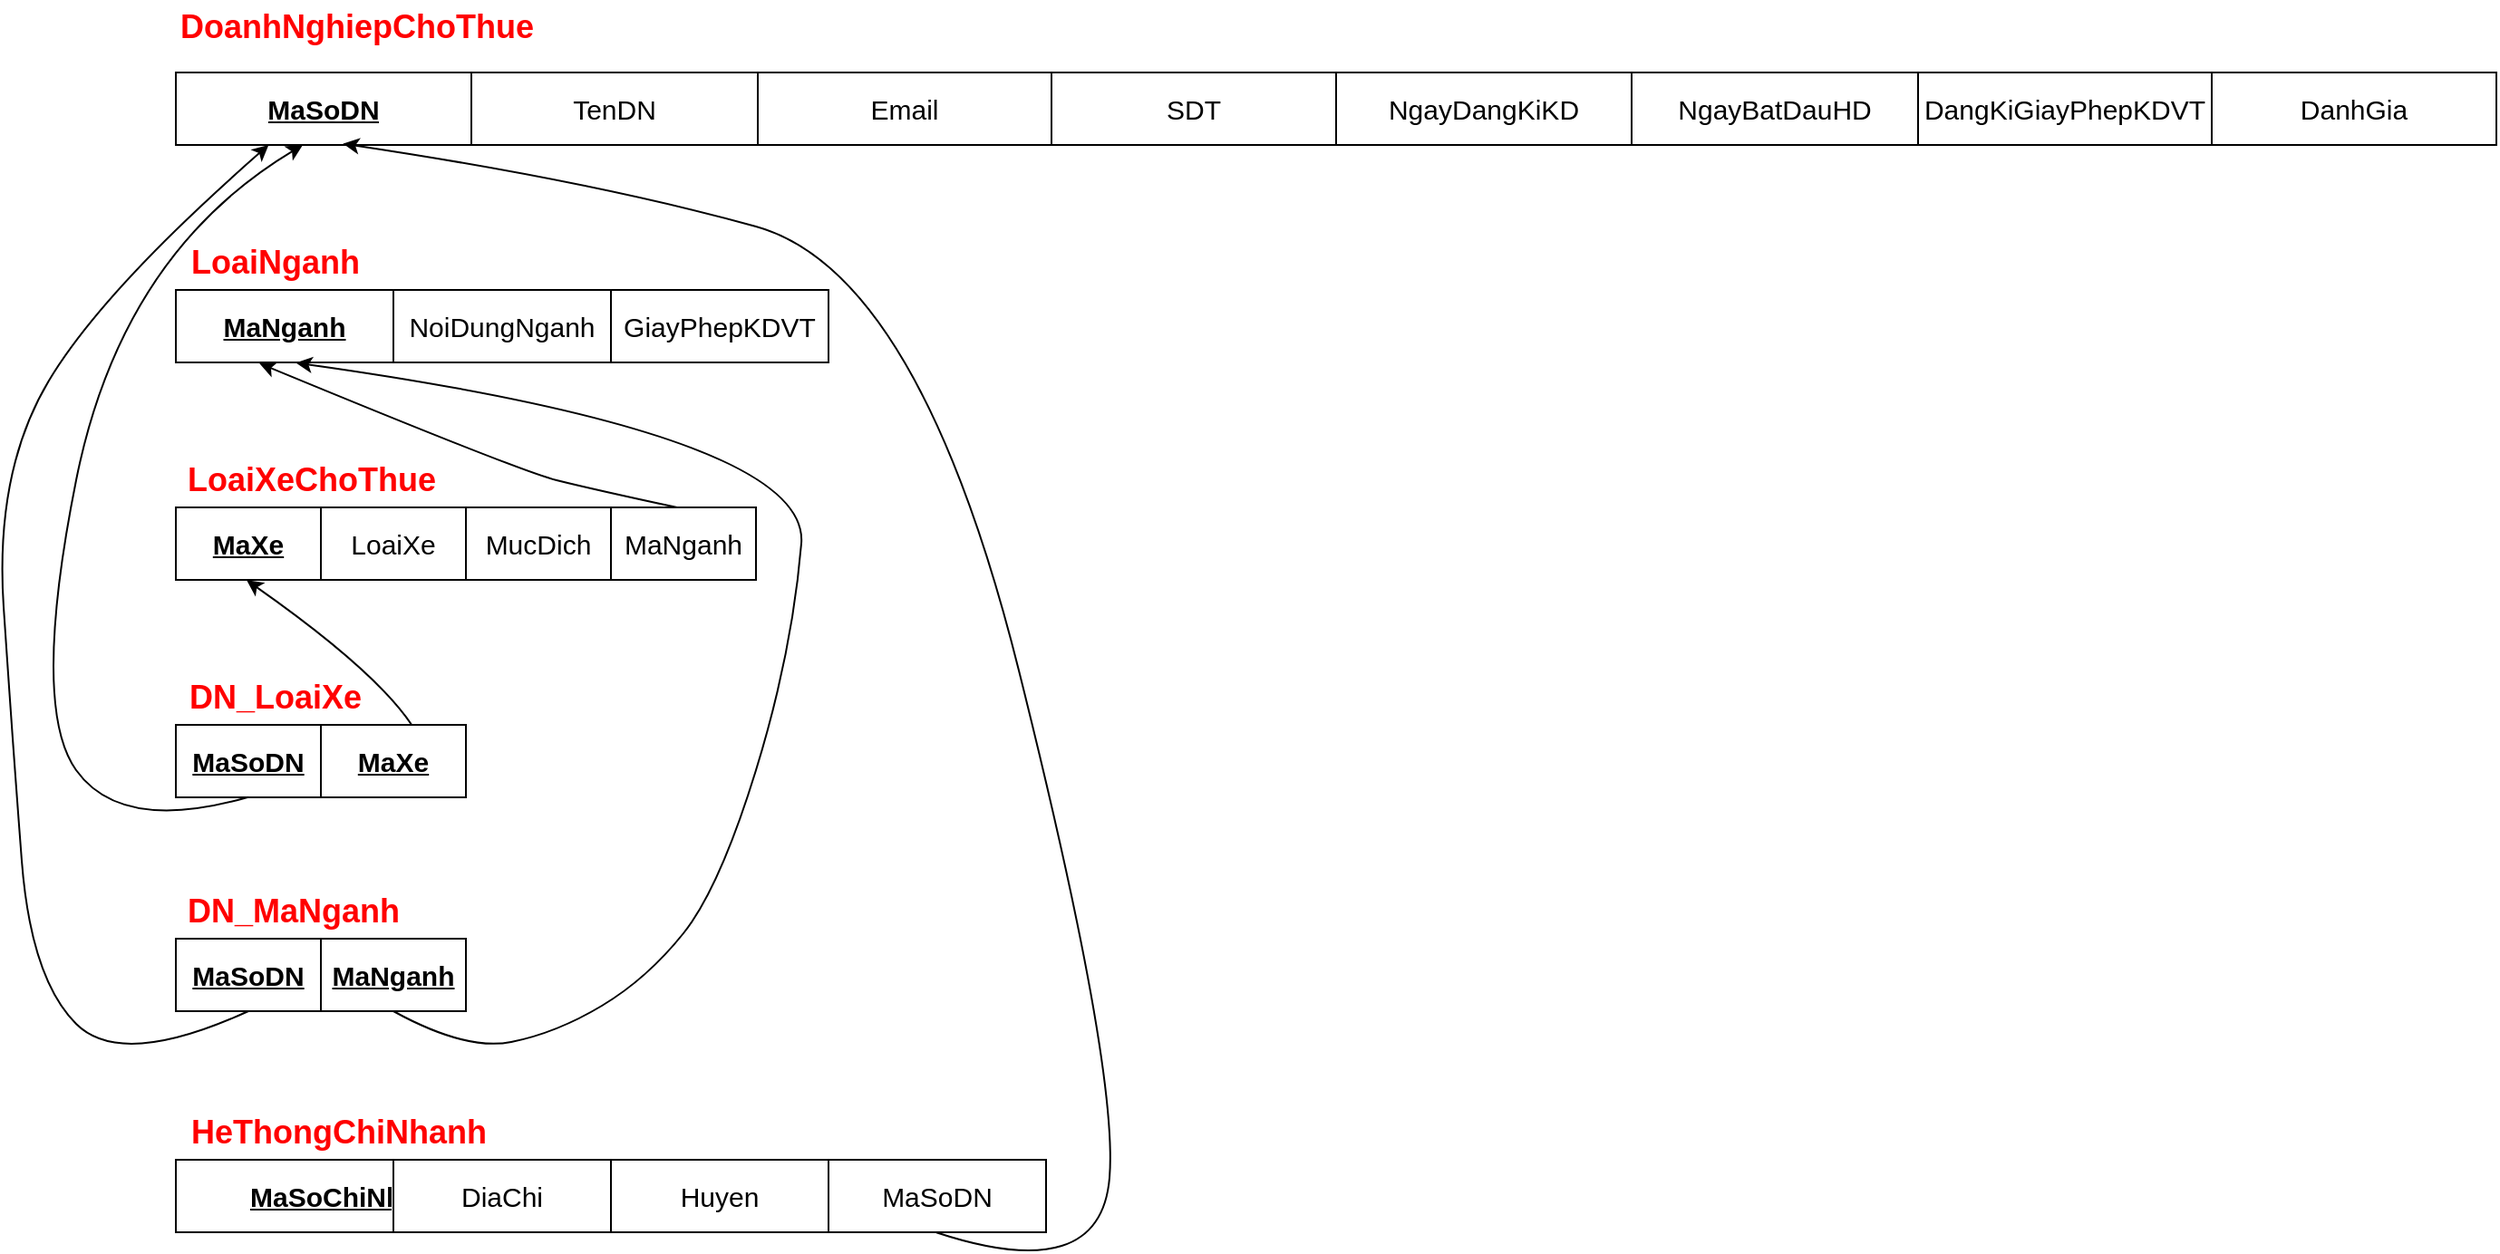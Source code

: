 <mxfile version="20.3.0" type="device"><diagram id="OA9znslNfFWPzQspQXYP" name="Page-1"><mxGraphModel dx="1888" dy="641" grid="0" gridSize="10" guides="1" tooltips="1" connect="1" arrows="1" fold="1" page="1" pageScale="1" pageWidth="850" pageHeight="1100" math="0" shadow="0"><root><mxCell id="0"/><mxCell id="1" parent="0"/><mxCell id="CvBhvy-h-hucyjNK4cB0-1" value="&lt;span style=&quot;color: rgb(255, 0, 0); font-family: Arial; font-weight: 700; text-align: left; background-color: rgb(255, 255, 255);&quot;&gt;&lt;font style=&quot;font-size: 18px;&quot;&gt;DoanhNghiepChoThue&lt;/font&gt;&lt;/span&gt;" style="text;html=1;strokeColor=none;fillColor=none;align=center;verticalAlign=middle;whiteSpace=wrap;rounded=0;" parent="1" vertex="1"><mxGeometry x="30" y="40" width="220" height="30" as="geometry"/></mxCell><mxCell id="CvBhvy-h-hucyjNK4cB0-11" value="" style="shape=table;startSize=0;container=1;collapsible=0;childLayout=tableLayout;" parent="1" vertex="1"><mxGeometry x="40" y="80" width="1280" height="40" as="geometry"/></mxCell><mxCell id="CvBhvy-h-hucyjNK4cB0-12" value="" style="shape=tableRow;horizontal=0;startSize=0;swimlaneHead=0;swimlaneBody=0;top=0;left=0;bottom=0;right=0;collapsible=0;dropTarget=0;fillColor=none;points=[[0,0.5],[1,0.5]];portConstraint=eastwest;" parent="CvBhvy-h-hucyjNK4cB0-11" vertex="1"><mxGeometry width="1280" height="40" as="geometry"/></mxCell><mxCell id="CvBhvy-h-hucyjNK4cB0-13" value="&lt;div style=&quot;&quot;&gt;&lt;span style=&quot;background-color: rgb(255, 255, 255); font-family: Arial; font-weight: 700;&quot;&gt;&lt;u style=&quot;&quot;&gt;&lt;font style=&quot;font-size: 15px;&quot;&gt;MaSoDN&lt;/font&gt;&lt;/u&gt;&lt;/span&gt;&lt;br&gt;&lt;/div&gt;" style="shape=partialRectangle;html=1;whiteSpace=wrap;connectable=0;overflow=hidden;fillColor=none;top=0;left=0;bottom=0;right=0;pointerEvents=1;align=center;" parent="CvBhvy-h-hucyjNK4cB0-12" vertex="1"><mxGeometry width="163" height="40" as="geometry"><mxRectangle width="163" height="40" as="alternateBounds"/></mxGeometry></mxCell><mxCell id="CvBhvy-h-hucyjNK4cB0-14" value="&lt;span style=&quot;font-style: normal; font-variant-ligatures: normal; font-variant-caps: normal; letter-spacing: normal; orphans: 2; text-indent: 0px; text-transform: none; widows: 2; word-spacing: 0px; -webkit-text-stroke-width: 0px; text-decoration-thickness: initial; text-decoration-style: initial; text-decoration-color: initial; font-family: Arial; text-align: left; background-color: rgb(255, 255, 255); float: none; display: inline !important;&quot;&gt;&lt;font style=&quot;font-size: 15px;&quot;&gt;TenDN&lt;/font&gt;&lt;/span&gt;" style="shape=partialRectangle;html=1;whiteSpace=wrap;connectable=0;overflow=hidden;fillColor=none;top=0;left=0;bottom=0;right=0;pointerEvents=1;" parent="CvBhvy-h-hucyjNK4cB0-12" vertex="1"><mxGeometry x="163" width="158" height="40" as="geometry"><mxRectangle width="158" height="40" as="alternateBounds"/></mxGeometry></mxCell><mxCell id="CvBhvy-h-hucyjNK4cB0-15" value="&lt;span style=&quot;font-family: Arial; text-align: left; background-color: rgb(255, 255, 255);&quot;&gt;&lt;font style=&quot;font-size: 15px;&quot;&gt;Email&lt;/font&gt;&lt;/span&gt;" style="shape=partialRectangle;html=1;whiteSpace=wrap;connectable=0;overflow=hidden;fillColor=none;top=0;left=0;bottom=0;right=0;pointerEvents=1;" parent="CvBhvy-h-hucyjNK4cB0-12" vertex="1"><mxGeometry x="321" width="162" height="40" as="geometry"><mxRectangle width="162" height="40" as="alternateBounds"/></mxGeometry></mxCell><mxCell id="CvBhvy-h-hucyjNK4cB0-16" value="&lt;span style=&quot;font-family: Arial; text-align: left; background-color: rgb(255, 255, 255);&quot;&gt;&lt;font style=&quot;font-size: 15px;&quot;&gt;SDT&lt;/font&gt;&lt;/span&gt;" style="shape=partialRectangle;html=1;whiteSpace=wrap;connectable=0;overflow=hidden;fillColor=none;top=0;left=0;bottom=0;right=0;pointerEvents=1;" parent="CvBhvy-h-hucyjNK4cB0-12" vertex="1"><mxGeometry x="483" width="157" height="40" as="geometry"><mxRectangle width="157" height="40" as="alternateBounds"/></mxGeometry></mxCell><mxCell id="CvBhvy-h-hucyjNK4cB0-17" value="&lt;span style=&quot;font-family: Arial; text-align: left; background-color: rgb(255, 255, 255);&quot;&gt;&lt;font style=&quot;font-size: 15px;&quot;&gt;NgayDangKiKD&lt;/font&gt;&lt;/span&gt;" style="shape=partialRectangle;html=1;whiteSpace=wrap;connectable=0;overflow=hidden;fillColor=none;top=0;left=0;bottom=0;right=0;pointerEvents=1;" parent="CvBhvy-h-hucyjNK4cB0-12" vertex="1"><mxGeometry x="640" width="163" height="40" as="geometry"><mxRectangle width="163" height="40" as="alternateBounds"/></mxGeometry></mxCell><mxCell id="CvBhvy-h-hucyjNK4cB0-18" value="&lt;span style=&quot;font-family: Arial; text-align: left; background-color: rgb(255, 255, 255);&quot;&gt;&lt;font style=&quot;font-size: 15px;&quot;&gt;NgayBatDauHD&lt;/font&gt;&lt;/span&gt;" style="shape=partialRectangle;html=1;whiteSpace=wrap;connectable=0;overflow=hidden;fillColor=none;top=0;left=0;bottom=0;right=0;pointerEvents=1;" parent="CvBhvy-h-hucyjNK4cB0-12" vertex="1"><mxGeometry x="803" width="158" height="40" as="geometry"><mxRectangle width="158" height="40" as="alternateBounds"/></mxGeometry></mxCell><mxCell id="CvBhvy-h-hucyjNK4cB0-19" value="&lt;span style=&quot;font-family: Arial; text-align: left; background-color: rgb(255, 255, 255);&quot;&gt;&lt;font style=&quot;font-size: 15px;&quot;&gt;DangKiGiayPhepKDVT&lt;/font&gt;&lt;/span&gt;" style="shape=partialRectangle;html=1;whiteSpace=wrap;connectable=0;overflow=hidden;fillColor=none;top=0;left=0;bottom=0;right=0;pointerEvents=1;" parent="CvBhvy-h-hucyjNK4cB0-12" vertex="1"><mxGeometry x="961" width="162" height="40" as="geometry"><mxRectangle width="162" height="40" as="alternateBounds"/></mxGeometry></mxCell><mxCell id="CvBhvy-h-hucyjNK4cB0-20" value="&lt;span style=&quot;font-family: Arial; text-align: left; background-color: rgb(255, 255, 255);&quot;&gt;&lt;font style=&quot;font-size: 15px;&quot;&gt;DanhGia&lt;/font&gt;&lt;/span&gt;" style="shape=partialRectangle;html=1;whiteSpace=wrap;connectable=0;overflow=hidden;fillColor=none;top=0;left=0;bottom=0;right=0;pointerEvents=1;" parent="CvBhvy-h-hucyjNK4cB0-12" vertex="1"><mxGeometry x="1123" width="157" height="40" as="geometry"><mxRectangle width="157" height="40" as="alternateBounds"/></mxGeometry></mxCell><mxCell id="CvBhvy-h-hucyjNK4cB0-21" value="&lt;span style=&quot;color: rgb(255, 0, 0); font-family: Arial; font-weight: 700; text-align: left; background-color: rgb(255, 255, 255);&quot;&gt;&lt;font style=&quot;font-size: 18px;&quot;&gt;LoaiNganh&lt;/font&gt;&lt;/span&gt;" style="text;html=1;strokeColor=none;fillColor=none;align=center;verticalAlign=middle;whiteSpace=wrap;rounded=0;fontSize=18;fontColor=#000000;" parent="1" vertex="1"><mxGeometry x="40" y="170" width="110" height="30" as="geometry"/></mxCell><mxCell id="CvBhvy-h-hucyjNK4cB0-22" value="" style="shape=table;startSize=0;container=1;collapsible=0;childLayout=tableLayout;fontSize=18;fontColor=#000000;" parent="1" vertex="1"><mxGeometry x="40" y="200" width="360" height="40" as="geometry"/></mxCell><mxCell id="CvBhvy-h-hucyjNK4cB0-23" value="" style="shape=tableRow;horizontal=0;startSize=0;swimlaneHead=0;swimlaneBody=0;top=0;left=0;bottom=0;right=0;collapsible=0;dropTarget=0;fillColor=none;points=[[0,0.5],[1,0.5]];portConstraint=eastwest;fontSize=18;fontColor=#000000;" parent="CvBhvy-h-hucyjNK4cB0-22" vertex="1"><mxGeometry width="360" height="40" as="geometry"/></mxCell><mxCell id="CvBhvy-h-hucyjNK4cB0-24" value="&lt;font style=&quot;font-size: 15px;&quot;&gt;&lt;b&gt;&lt;u&gt;MaNganh&lt;/u&gt;&lt;/b&gt;&lt;/font&gt;" style="shape=partialRectangle;html=1;whiteSpace=wrap;connectable=0;overflow=hidden;fillColor=none;top=0;left=0;bottom=0;right=0;pointerEvents=1;fontSize=18;fontColor=#000000;" parent="CvBhvy-h-hucyjNK4cB0-23" vertex="1"><mxGeometry width="120" height="40" as="geometry"><mxRectangle width="120" height="40" as="alternateBounds"/></mxGeometry></mxCell><mxCell id="CvBhvy-h-hucyjNK4cB0-25" value="&lt;font style=&quot;font-size: 15px;&quot;&gt;NoiDungNganh&lt;/font&gt;" style="shape=partialRectangle;html=1;whiteSpace=wrap;connectable=0;overflow=hidden;fillColor=none;top=0;left=0;bottom=0;right=0;pointerEvents=1;fontSize=18;fontColor=#000000;" parent="CvBhvy-h-hucyjNK4cB0-23" vertex="1"><mxGeometry x="120" width="120" height="40" as="geometry"><mxRectangle width="120" height="40" as="alternateBounds"/></mxGeometry></mxCell><mxCell id="CvBhvy-h-hucyjNK4cB0-26" value="&lt;font style=&quot;font-size: 15px;&quot;&gt;GiayPhepKDVT&lt;/font&gt;" style="shape=partialRectangle;html=1;whiteSpace=wrap;connectable=0;overflow=hidden;fillColor=none;top=0;left=0;bottom=0;right=0;pointerEvents=1;fontSize=18;fontColor=#000000;" parent="CvBhvy-h-hucyjNK4cB0-23" vertex="1"><mxGeometry x="240" width="120" height="40" as="geometry"><mxRectangle width="120" height="40" as="alternateBounds"/></mxGeometry></mxCell><mxCell id="CvBhvy-h-hucyjNK4cB0-27" value="&lt;span style=&quot;color: rgb(255, 0, 0); font-family: Arial; font-weight: 700; text-align: left; background-color: rgb(255, 255, 255);&quot;&gt;&lt;font style=&quot;font-size: 18px;&quot;&gt;LoaiXeChoThue&lt;/font&gt;&lt;/span&gt;" style="text;html=1;strokeColor=none;fillColor=none;align=center;verticalAlign=middle;whiteSpace=wrap;rounded=0;fontSize=15;fontColor=#000000;" parent="1" vertex="1"><mxGeometry x="40" y="290" width="150" height="30" as="geometry"/></mxCell><mxCell id="CvBhvy-h-hucyjNK4cB0-28" value="" style="shape=table;startSize=0;container=1;collapsible=0;childLayout=tableLayout;fontSize=18;fontColor=#000000;" parent="1" vertex="1"><mxGeometry x="40" y="320" width="320" height="40" as="geometry"/></mxCell><mxCell id="CvBhvy-h-hucyjNK4cB0-29" value="" style="shape=tableRow;horizontal=0;startSize=0;swimlaneHead=0;swimlaneBody=0;top=0;left=0;bottom=0;right=0;collapsible=0;dropTarget=0;fillColor=none;points=[[0,0.5],[1,0.5]];portConstraint=eastwest;fontSize=18;fontColor=#000000;" parent="CvBhvy-h-hucyjNK4cB0-28" vertex="1"><mxGeometry width="320" height="40" as="geometry"/></mxCell><mxCell id="CvBhvy-h-hucyjNK4cB0-30" value="&lt;font style=&quot;font-size: 15px;&quot;&gt;&lt;b&gt;&lt;u&gt;MaXe&lt;/u&gt;&lt;/b&gt;&lt;/font&gt;" style="shape=partialRectangle;html=1;whiteSpace=wrap;connectable=0;overflow=hidden;fillColor=none;top=0;left=0;bottom=0;right=0;pointerEvents=1;fontSize=18;fontColor=#000000;" parent="CvBhvy-h-hucyjNK4cB0-29" vertex="1"><mxGeometry width="80" height="40" as="geometry"><mxRectangle width="80" height="40" as="alternateBounds"/></mxGeometry></mxCell><mxCell id="CvBhvy-h-hucyjNK4cB0-31" value="&lt;font style=&quot;font-size: 15px;&quot;&gt;LoaiXe&lt;/font&gt;" style="shape=partialRectangle;html=1;whiteSpace=wrap;connectable=0;overflow=hidden;fillColor=none;top=0;left=0;bottom=0;right=0;pointerEvents=1;fontSize=18;fontColor=#000000;" parent="CvBhvy-h-hucyjNK4cB0-29" vertex="1"><mxGeometry x="80" width="80" height="40" as="geometry"><mxRectangle width="80" height="40" as="alternateBounds"/></mxGeometry></mxCell><mxCell id="CvBhvy-h-hucyjNK4cB0-32" value="&lt;font style=&quot;font-size: 15px;&quot;&gt;MucDich&lt;/font&gt;" style="shape=partialRectangle;html=1;whiteSpace=wrap;connectable=0;overflow=hidden;fillColor=none;top=0;left=0;bottom=0;right=0;pointerEvents=1;fontSize=18;fontColor=#000000;" parent="CvBhvy-h-hucyjNK4cB0-29" vertex="1"><mxGeometry x="160" width="80" height="40" as="geometry"><mxRectangle width="80" height="40" as="alternateBounds"/></mxGeometry></mxCell><mxCell id="CvBhvy-h-hucyjNK4cB0-33" value="&lt;font style=&quot;font-size: 15px;&quot;&gt;MaNganh&lt;/font&gt;" style="shape=partialRectangle;html=1;whiteSpace=wrap;connectable=0;overflow=hidden;fillColor=none;top=0;left=0;bottom=0;right=0;pointerEvents=1;fontSize=18;fontColor=#000000;" parent="CvBhvy-h-hucyjNK4cB0-29" vertex="1"><mxGeometry x="240" width="80" height="40" as="geometry"><mxRectangle width="80" height="40" as="alternateBounds"/></mxGeometry></mxCell><mxCell id="CvBhvy-h-hucyjNK4cB0-34" value="&lt;span style=&quot;color: rgb(255, 0, 0); font-family: Arial; font-weight: 700; text-align: left; background-color: rgb(255, 255, 255);&quot;&gt;&lt;font style=&quot;font-size: 18px;&quot;&gt;DN_LoaiXe&lt;/font&gt;&lt;/span&gt;" style="text;html=1;strokeColor=none;fillColor=none;align=center;verticalAlign=middle;whiteSpace=wrap;rounded=0;fontSize=15;fontColor=#000000;" parent="1" vertex="1"><mxGeometry x="40" y="410" width="110" height="30" as="geometry"/></mxCell><mxCell id="CvBhvy-h-hucyjNK4cB0-35" value="" style="shape=table;startSize=0;container=1;collapsible=0;childLayout=tableLayout;fontSize=18;fontColor=#000000;" parent="1" vertex="1"><mxGeometry x="40" y="440" width="160" height="40" as="geometry"/></mxCell><mxCell id="CvBhvy-h-hucyjNK4cB0-36" value="" style="shape=tableRow;horizontal=0;startSize=0;swimlaneHead=0;swimlaneBody=0;top=0;left=0;bottom=0;right=0;collapsible=0;dropTarget=0;fillColor=none;points=[[0,0.5],[1,0.5]];portConstraint=eastwest;fontSize=18;fontColor=#000000;" parent="CvBhvy-h-hucyjNK4cB0-35" vertex="1"><mxGeometry width="160" height="40" as="geometry"/></mxCell><mxCell id="CvBhvy-h-hucyjNK4cB0-37" value="&lt;u&gt;&lt;b&gt;&lt;font style=&quot;font-size: 15px;&quot;&gt;MaSoDN&lt;/font&gt;&lt;/b&gt;&lt;/u&gt;" style="shape=partialRectangle;html=1;whiteSpace=wrap;connectable=0;overflow=hidden;fillColor=none;top=0;left=0;bottom=0;right=0;pointerEvents=1;fontSize=18;fontColor=#000000;" parent="CvBhvy-h-hucyjNK4cB0-36" vertex="1"><mxGeometry width="80" height="40" as="geometry"><mxRectangle width="80" height="40" as="alternateBounds"/></mxGeometry></mxCell><mxCell id="CvBhvy-h-hucyjNK4cB0-38" value="&lt;font style=&quot;font-size: 15px;&quot;&gt;&lt;b&gt;&lt;u&gt;MaXe&lt;/u&gt;&lt;/b&gt;&lt;/font&gt;" style="shape=partialRectangle;html=1;whiteSpace=wrap;connectable=0;overflow=hidden;fillColor=none;top=0;left=0;bottom=0;right=0;pointerEvents=1;fontSize=18;fontColor=#000000;" parent="CvBhvy-h-hucyjNK4cB0-36" vertex="1"><mxGeometry x="80" width="80" height="40" as="geometry"><mxRectangle width="80" height="40" as="alternateBounds"/></mxGeometry></mxCell><mxCell id="CvBhvy-h-hucyjNK4cB0-39" value="&lt;span style=&quot;color: rgb(255, 0, 0); font-family: Arial; font-weight: 700; text-align: left; background-color: rgb(255, 255, 255);&quot;&gt;&lt;font style=&quot;font-size: 18px;&quot;&gt;DN_MaNganh&lt;/font&gt;&lt;/span&gt;" style="text;html=1;strokeColor=none;fillColor=none;align=center;verticalAlign=middle;whiteSpace=wrap;rounded=0;fontSize=15;fontColor=#000000;" parent="1" vertex="1"><mxGeometry x="40" y="528" width="130" height="30" as="geometry"/></mxCell><mxCell id="CvBhvy-h-hucyjNK4cB0-40" value="" style="shape=table;startSize=0;container=1;collapsible=0;childLayout=tableLayout;fontSize=18;fontColor=#000000;" parent="1" vertex="1"><mxGeometry x="40" y="558" width="160" height="40" as="geometry"/></mxCell><mxCell id="CvBhvy-h-hucyjNK4cB0-41" value="" style="shape=tableRow;horizontal=0;startSize=0;swimlaneHead=0;swimlaneBody=0;top=0;left=0;bottom=0;right=0;collapsible=0;dropTarget=0;fillColor=none;points=[[0,0.5],[1,0.5]];portConstraint=eastwest;fontSize=18;fontColor=#000000;" parent="CvBhvy-h-hucyjNK4cB0-40" vertex="1"><mxGeometry width="160" height="40" as="geometry"/></mxCell><mxCell id="CvBhvy-h-hucyjNK4cB0-42" value="&lt;font style=&quot;font-size: 15px;&quot;&gt;&lt;b&gt;&lt;u&gt;MaSoDN&lt;/u&gt;&lt;/b&gt;&lt;/font&gt;" style="shape=partialRectangle;html=1;whiteSpace=wrap;connectable=0;overflow=hidden;fillColor=none;top=0;left=0;bottom=0;right=0;pointerEvents=1;fontSize=18;fontColor=#000000;" parent="CvBhvy-h-hucyjNK4cB0-41" vertex="1"><mxGeometry width="80" height="40" as="geometry"><mxRectangle width="80" height="40" as="alternateBounds"/></mxGeometry></mxCell><mxCell id="CvBhvy-h-hucyjNK4cB0-43" value="&lt;font style=&quot;font-size: 15px;&quot;&gt;&lt;b&gt;&lt;u&gt;MaNganh&lt;/u&gt;&lt;/b&gt;&lt;/font&gt;" style="shape=partialRectangle;html=1;whiteSpace=wrap;connectable=0;overflow=hidden;fillColor=none;top=0;left=0;bottom=0;right=0;pointerEvents=1;fontSize=18;fontColor=#000000;" parent="CvBhvy-h-hucyjNK4cB0-41" vertex="1"><mxGeometry x="80" width="80" height="40" as="geometry"><mxRectangle width="80" height="40" as="alternateBounds"/></mxGeometry></mxCell><mxCell id="CvBhvy-h-hucyjNK4cB0-44" value="&lt;span style=&quot;color: rgb(255, 0, 0); font-family: Arial; font-weight: 700; text-align: left; background-color: rgb(255, 255, 255);&quot;&gt;&lt;font style=&quot;font-size: 18px;&quot;&gt;HeThongChiNhanh&lt;/font&gt;&lt;/span&gt;" style="text;html=1;strokeColor=none;fillColor=none;align=center;verticalAlign=middle;whiteSpace=wrap;rounded=0;fontSize=15;fontColor=#000000;" parent="1" vertex="1"><mxGeometry x="40" y="650" width="180" height="30" as="geometry"/></mxCell><mxCell id="CvBhvy-h-hucyjNK4cB0-45" value="" style="shape=table;startSize=0;container=1;collapsible=0;childLayout=tableLayout;fontSize=18;fontColor=#000000;" parent="1" vertex="1"><mxGeometry x="40" y="680" width="480" height="40" as="geometry"/></mxCell><mxCell id="CvBhvy-h-hucyjNK4cB0-46" value="" style="shape=tableRow;horizontal=0;startSize=0;swimlaneHead=0;swimlaneBody=0;top=0;left=0;bottom=0;right=0;collapsible=0;dropTarget=0;fillColor=none;points=[[0,0.5],[1,0.5]];portConstraint=eastwest;fontSize=18;fontColor=#000000;" parent="CvBhvy-h-hucyjNK4cB0-45" vertex="1"><mxGeometry width="480" height="40" as="geometry"/></mxCell><mxCell id="CvBhvy-h-hucyjNK4cB0-47" value="&lt;blockquote style=&quot;margin: 0 0 0 40px; border: none; padding: 0px;&quot;&gt;&lt;font style=&quot;font-size: 15px;&quot;&gt;&lt;b&gt;&lt;u&gt;MaSoChiNhanh&lt;/u&gt;&lt;/b&gt;&lt;/font&gt;&lt;/blockquote&gt;" style="shape=partialRectangle;html=1;whiteSpace=wrap;connectable=0;overflow=hidden;fillColor=none;top=0;left=0;bottom=0;right=0;pointerEvents=1;fontSize=18;fontColor=#000000;" parent="CvBhvy-h-hucyjNK4cB0-46" vertex="1"><mxGeometry width="120" height="40" as="geometry"><mxRectangle width="120" height="40" as="alternateBounds"/></mxGeometry></mxCell><mxCell id="CvBhvy-h-hucyjNK4cB0-48" value="&lt;font style=&quot;font-size: 15px;&quot;&gt;DiaChi&lt;/font&gt;" style="shape=partialRectangle;html=1;whiteSpace=wrap;connectable=0;overflow=hidden;fillColor=none;top=0;left=0;bottom=0;right=0;pointerEvents=1;fontSize=18;fontColor=#000000;" parent="CvBhvy-h-hucyjNK4cB0-46" vertex="1"><mxGeometry x="120" width="120" height="40" as="geometry"><mxRectangle width="120" height="40" as="alternateBounds"/></mxGeometry></mxCell><mxCell id="CvBhvy-h-hucyjNK4cB0-49" value="&lt;font style=&quot;font-size: 15px;&quot;&gt;Huyen&lt;/font&gt;" style="shape=partialRectangle;html=1;whiteSpace=wrap;connectable=0;overflow=hidden;fillColor=none;top=0;left=0;bottom=0;right=0;pointerEvents=1;fontSize=18;fontColor=#000000;" parent="CvBhvy-h-hucyjNK4cB0-46" vertex="1"><mxGeometry x="240" width="120" height="40" as="geometry"><mxRectangle width="120" height="40" as="alternateBounds"/></mxGeometry></mxCell><mxCell id="CvBhvy-h-hucyjNK4cB0-50" value="&lt;font style=&quot;font-size: 15px;&quot;&gt;MaSoDN&lt;/font&gt;" style="shape=partialRectangle;html=1;whiteSpace=wrap;connectable=0;overflow=hidden;fillColor=none;top=0;left=0;bottom=0;right=0;pointerEvents=1;fontSize=18;fontColor=#000000;" parent="CvBhvy-h-hucyjNK4cB0-46" vertex="1"><mxGeometry x="360" width="120" height="40" as="geometry"><mxRectangle width="120" height="40" as="alternateBounds"/></mxGeometry></mxCell><mxCell id="CvBhvy-h-hucyjNK4cB0-51" value="" style="curved=1;endArrow=classic;html=1;rounded=0;fontSize=15;fontColor=#000000;exitX=0.25;exitY=0.997;exitDx=0;exitDy=0;exitPerimeter=0;" parent="1" source="CvBhvy-h-hucyjNK4cB0-36" edge="1"><mxGeometry width="50" height="50" relative="1" as="geometry"><mxPoint x="-30" y="470" as="sourcePoint"/><mxPoint x="110" y="120" as="targetPoint"/><Array as="points"><mxPoint x="10" y="500"/><mxPoint x="-40" y="430"/><mxPoint x="10" y="180"/></Array></mxGeometry></mxCell><mxCell id="CvBhvy-h-hucyjNK4cB0-52" value="" style="curved=1;endArrow=classic;html=1;rounded=0;fontSize=15;fontColor=#000000;exitX=0.813;exitY=0;exitDx=0;exitDy=0;exitPerimeter=0;entryX=0.122;entryY=1.004;entryDx=0;entryDy=0;entryPerimeter=0;" parent="1" source="CvBhvy-h-hucyjNK4cB0-36" target="CvBhvy-h-hucyjNK4cB0-29" edge="1"><mxGeometry width="50" height="50" relative="1" as="geometry"><mxPoint x="170" y="430" as="sourcePoint"/><mxPoint x="260" y="380" as="targetPoint"/><Array as="points"><mxPoint x="150" y="410"/></Array></mxGeometry></mxCell><mxCell id="CvBhvy-h-hucyjNK4cB0-53" value="" style="curved=1;endArrow=classic;html=1;rounded=0;fontSize=15;fontColor=#000000;exitX=0.75;exitY=1;exitDx=0;exitDy=0;entryX=0.184;entryY=1.005;entryDx=0;entryDy=0;entryPerimeter=0;" parent="1" source="CvBhvy-h-hucyjNK4cB0-40" target="CvBhvy-h-hucyjNK4cB0-23" edge="1"><mxGeometry width="50" height="50" relative="1" as="geometry"><mxPoint x="230" y="630" as="sourcePoint"/><mxPoint x="390" y="270" as="targetPoint"/><Array as="points"><mxPoint x="200" y="620"/><mxPoint x="250" y="610"/><mxPoint x="300" y="580"/><mxPoint x="340" y="530"/><mxPoint x="380" y="400"/><mxPoint x="390" y="280"/></Array></mxGeometry></mxCell><mxCell id="CvBhvy-h-hucyjNK4cB0-54" value="" style="curved=1;endArrow=classic;html=1;rounded=0;fontSize=15;fontColor=#000000;exitX=0.25;exitY=1;exitDx=0;exitDy=0;entryX=0.04;entryY=0.999;entryDx=0;entryDy=0;entryPerimeter=0;" parent="1" source="CvBhvy-h-hucyjNK4cB0-40" target="CvBhvy-h-hucyjNK4cB0-12" edge="1"><mxGeometry width="50" height="50" relative="1" as="geometry"><mxPoint x="-40" y="630" as="sourcePoint"/><mxPoint x="10" y="580" as="targetPoint"/><Array as="points"><mxPoint x="10" y="630"/><mxPoint x="-40" y="580"/><mxPoint x="-50" y="450"/><mxPoint x="-60" y="300"/><mxPoint y="200"/></Array></mxGeometry></mxCell><mxCell id="CvBhvy-h-hucyjNK4cB0-55" value="" style="curved=1;endArrow=classic;html=1;rounded=0;fontSize=15;fontColor=#000000;exitX=0.874;exitY=1.003;exitDx=0;exitDy=0;exitPerimeter=0;entryX=0.072;entryY=0.982;entryDx=0;entryDy=0;entryPerimeter=0;" parent="1" source="CvBhvy-h-hucyjNK4cB0-46" target="CvBhvy-h-hucyjNK4cB0-12" edge="1"><mxGeometry width="50" height="50" relative="1" as="geometry"><mxPoint x="520" y="790" as="sourcePoint"/><mxPoint x="570" y="740" as="targetPoint"/><Array as="points"><mxPoint x="550" y="750"/><mxPoint x="560" y="630"/><mxPoint x="450" y="190"/><mxPoint x="270" y="140"/></Array></mxGeometry></mxCell><mxCell id="CvBhvy-h-hucyjNK4cB0-56" value="" style="curved=1;endArrow=classic;html=1;rounded=0;fontSize=15;fontColor=#000000;exitX=0.864;exitY=0.001;exitDx=0;exitDy=0;exitPerimeter=0;entryX=0.128;entryY=1.012;entryDx=0;entryDy=0;entryPerimeter=0;" parent="1" source="CvBhvy-h-hucyjNK4cB0-29" target="CvBhvy-h-hucyjNK4cB0-23" edge="1"><mxGeometry width="50" height="50" relative="1" as="geometry"><mxPoint x="300" y="310" as="sourcePoint"/><mxPoint x="350" y="260" as="targetPoint"/><Array as="points"><mxPoint x="270" y="310"/><mxPoint x="230" y="300"/></Array></mxGeometry></mxCell></root></mxGraphModel></diagram></mxfile>